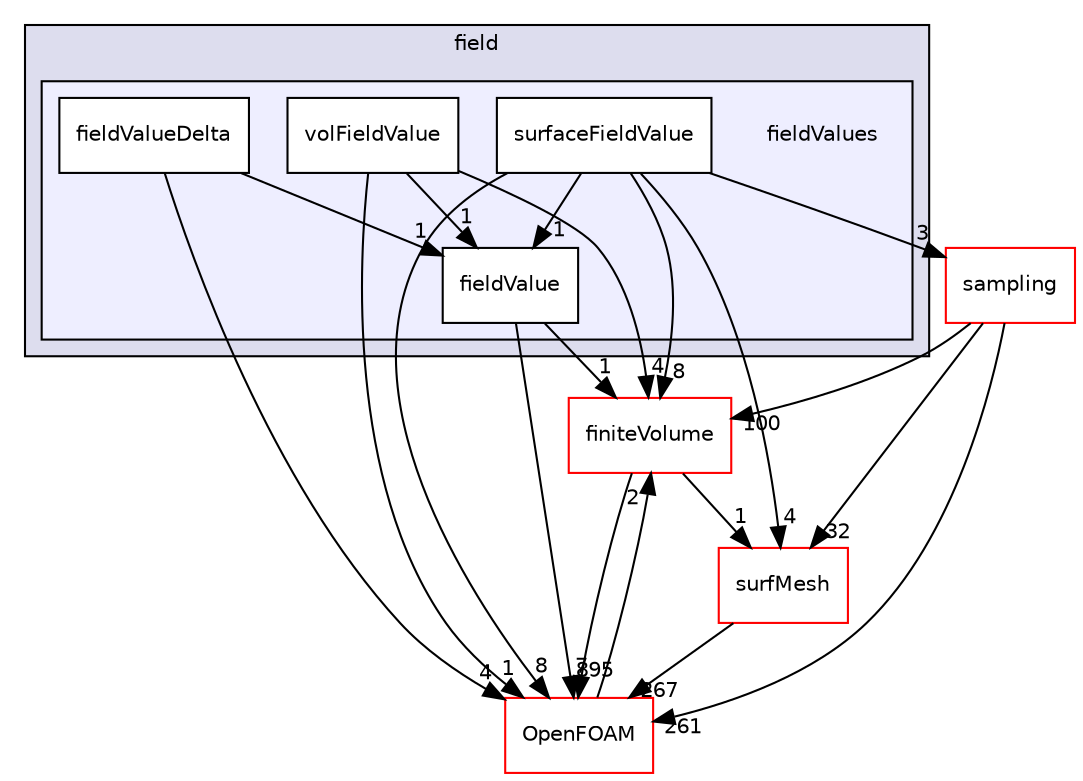 digraph "src/functionObjects/field/fieldValues" {
  bgcolor=transparent;
  compound=true
  node [ fontsize="10", fontname="Helvetica"];
  edge [ labelfontsize="10", labelfontname="Helvetica"];
  subgraph clusterdir_bae024cac12ddc6733a616261920a91f {
    graph [ bgcolor="#ddddee", pencolor="black", label="field" fontname="Helvetica", fontsize="10", URL="dir_bae024cac12ddc6733a616261920a91f.html"]
  subgraph clusterdir_e7bdba62d866621d8e2ff8ee2457cfce {
    graph [ bgcolor="#eeeeff", pencolor="black", label="" URL="dir_e7bdba62d866621d8e2ff8ee2457cfce.html"];
    dir_e7bdba62d866621d8e2ff8ee2457cfce [shape=plaintext label="fieldValues"];
    dir_0bb64bf1d9a0fe4fdd1408a8a51458da [shape=box label="fieldValue" color="black" fillcolor="white" style="filled" URL="dir_0bb64bf1d9a0fe4fdd1408a8a51458da.html"];
    dir_38cfc9d8261fe83065148391c1b911d5 [shape=box label="fieldValueDelta" color="black" fillcolor="white" style="filled" URL="dir_38cfc9d8261fe83065148391c1b911d5.html"];
    dir_aabd1af77fd72845846f529bf6b69a3a [shape=box label="surfaceFieldValue" color="black" fillcolor="white" style="filled" URL="dir_aabd1af77fd72845846f529bf6b69a3a.html"];
    dir_06e3f41de7a4e687fd63f5a81f53386a [shape=box label="volFieldValue" color="black" fillcolor="white" style="filled" URL="dir_06e3f41de7a4e687fd63f5a81f53386a.html"];
  }
  }
  dir_9bd15774b555cf7259a6fa18f99fe99b [shape=box label="finiteVolume" color="red" URL="dir_9bd15774b555cf7259a6fa18f99fe99b.html"];
  dir_24a3817a3c61c11f04a0a72057522f4f [shape=box label="sampling" color="red" URL="dir_24a3817a3c61c11f04a0a72057522f4f.html"];
  dir_0a88fe22feb23ce5f078a04a1df67721 [shape=box label="surfMesh" color="red" URL="dir_0a88fe22feb23ce5f078a04a1df67721.html"];
  dir_c5473ff19b20e6ec4dfe5c310b3778a8 [shape=box label="OpenFOAM" color="red" URL="dir_c5473ff19b20e6ec4dfe5c310b3778a8.html"];
  dir_9bd15774b555cf7259a6fa18f99fe99b->dir_0a88fe22feb23ce5f078a04a1df67721 [headlabel="1", labeldistance=1.5 headhref="dir_000814_003623.html"];
  dir_9bd15774b555cf7259a6fa18f99fe99b->dir_c5473ff19b20e6ec4dfe5c310b3778a8 [headlabel="895", labeldistance=1.5 headhref="dir_000814_002151.html"];
  dir_24a3817a3c61c11f04a0a72057522f4f->dir_9bd15774b555cf7259a6fa18f99fe99b [headlabel="100", labeldistance=1.5 headhref="dir_003550_000814.html"];
  dir_24a3817a3c61c11f04a0a72057522f4f->dir_0a88fe22feb23ce5f078a04a1df67721 [headlabel="32", labeldistance=1.5 headhref="dir_003550_003623.html"];
  dir_24a3817a3c61c11f04a0a72057522f4f->dir_c5473ff19b20e6ec4dfe5c310b3778a8 [headlabel="261", labeldistance=1.5 headhref="dir_003550_002151.html"];
  dir_0a88fe22feb23ce5f078a04a1df67721->dir_c5473ff19b20e6ec4dfe5c310b3778a8 [headlabel="267", labeldistance=1.5 headhref="dir_003623_002151.html"];
  dir_38cfc9d8261fe83065148391c1b911d5->dir_c5473ff19b20e6ec4dfe5c310b3778a8 [headlabel="4", labeldistance=1.5 headhref="dir_001289_002151.html"];
  dir_38cfc9d8261fe83065148391c1b911d5->dir_0bb64bf1d9a0fe4fdd1408a8a51458da [headlabel="1", labeldistance=1.5 headhref="dir_001289_001288.html"];
  dir_06e3f41de7a4e687fd63f5a81f53386a->dir_9bd15774b555cf7259a6fa18f99fe99b [headlabel="4", labeldistance=1.5 headhref="dir_001291_000814.html"];
  dir_06e3f41de7a4e687fd63f5a81f53386a->dir_c5473ff19b20e6ec4dfe5c310b3778a8 [headlabel="1", labeldistance=1.5 headhref="dir_001291_002151.html"];
  dir_06e3f41de7a4e687fd63f5a81f53386a->dir_0bb64bf1d9a0fe4fdd1408a8a51458da [headlabel="1", labeldistance=1.5 headhref="dir_001291_001288.html"];
  dir_aabd1af77fd72845846f529bf6b69a3a->dir_9bd15774b555cf7259a6fa18f99fe99b [headlabel="8", labeldistance=1.5 headhref="dir_001290_000814.html"];
  dir_aabd1af77fd72845846f529bf6b69a3a->dir_24a3817a3c61c11f04a0a72057522f4f [headlabel="3", labeldistance=1.5 headhref="dir_001290_003550.html"];
  dir_aabd1af77fd72845846f529bf6b69a3a->dir_0a88fe22feb23ce5f078a04a1df67721 [headlabel="4", labeldistance=1.5 headhref="dir_001290_003623.html"];
  dir_aabd1af77fd72845846f529bf6b69a3a->dir_c5473ff19b20e6ec4dfe5c310b3778a8 [headlabel="8", labeldistance=1.5 headhref="dir_001290_002151.html"];
  dir_aabd1af77fd72845846f529bf6b69a3a->dir_0bb64bf1d9a0fe4fdd1408a8a51458da [headlabel="1", labeldistance=1.5 headhref="dir_001290_001288.html"];
  dir_c5473ff19b20e6ec4dfe5c310b3778a8->dir_9bd15774b555cf7259a6fa18f99fe99b [headlabel="2", labeldistance=1.5 headhref="dir_002151_000814.html"];
  dir_0bb64bf1d9a0fe4fdd1408a8a51458da->dir_9bd15774b555cf7259a6fa18f99fe99b [headlabel="1", labeldistance=1.5 headhref="dir_001288_000814.html"];
  dir_0bb64bf1d9a0fe4fdd1408a8a51458da->dir_c5473ff19b20e6ec4dfe5c310b3778a8 [headlabel="7", labeldistance=1.5 headhref="dir_001288_002151.html"];
}

